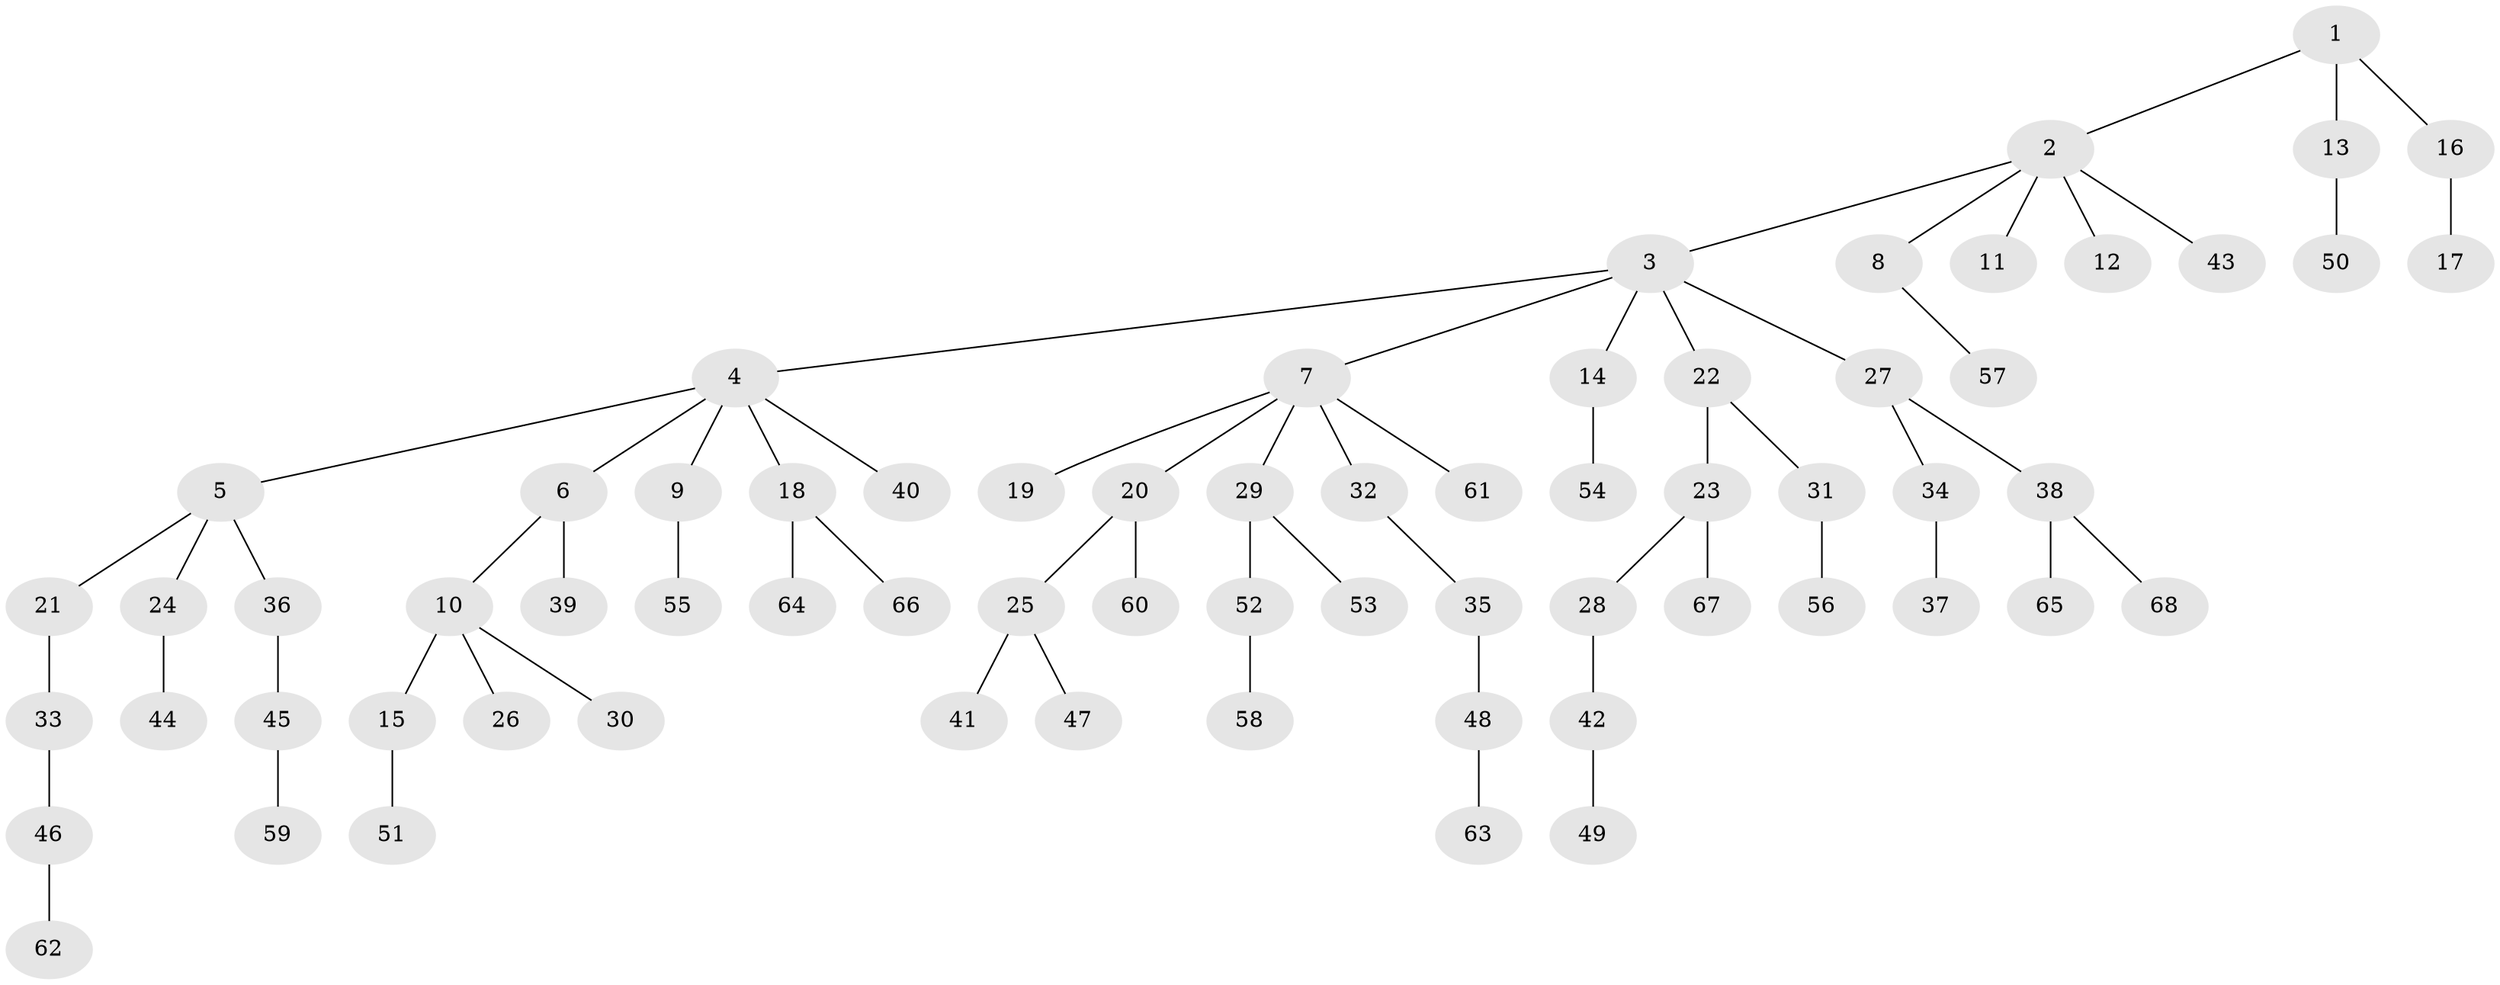 // Generated by graph-tools (version 1.1) at 2025/50/03/09/25 03:50:16]
// undirected, 68 vertices, 67 edges
graph export_dot {
graph [start="1"]
  node [color=gray90,style=filled];
  1;
  2;
  3;
  4;
  5;
  6;
  7;
  8;
  9;
  10;
  11;
  12;
  13;
  14;
  15;
  16;
  17;
  18;
  19;
  20;
  21;
  22;
  23;
  24;
  25;
  26;
  27;
  28;
  29;
  30;
  31;
  32;
  33;
  34;
  35;
  36;
  37;
  38;
  39;
  40;
  41;
  42;
  43;
  44;
  45;
  46;
  47;
  48;
  49;
  50;
  51;
  52;
  53;
  54;
  55;
  56;
  57;
  58;
  59;
  60;
  61;
  62;
  63;
  64;
  65;
  66;
  67;
  68;
  1 -- 2;
  1 -- 13;
  1 -- 16;
  2 -- 3;
  2 -- 8;
  2 -- 11;
  2 -- 12;
  2 -- 43;
  3 -- 4;
  3 -- 7;
  3 -- 14;
  3 -- 22;
  3 -- 27;
  4 -- 5;
  4 -- 6;
  4 -- 9;
  4 -- 18;
  4 -- 40;
  5 -- 21;
  5 -- 24;
  5 -- 36;
  6 -- 10;
  6 -- 39;
  7 -- 19;
  7 -- 20;
  7 -- 29;
  7 -- 32;
  7 -- 61;
  8 -- 57;
  9 -- 55;
  10 -- 15;
  10 -- 26;
  10 -- 30;
  13 -- 50;
  14 -- 54;
  15 -- 51;
  16 -- 17;
  18 -- 64;
  18 -- 66;
  20 -- 25;
  20 -- 60;
  21 -- 33;
  22 -- 23;
  22 -- 31;
  23 -- 28;
  23 -- 67;
  24 -- 44;
  25 -- 41;
  25 -- 47;
  27 -- 34;
  27 -- 38;
  28 -- 42;
  29 -- 52;
  29 -- 53;
  31 -- 56;
  32 -- 35;
  33 -- 46;
  34 -- 37;
  35 -- 48;
  36 -- 45;
  38 -- 65;
  38 -- 68;
  42 -- 49;
  45 -- 59;
  46 -- 62;
  48 -- 63;
  52 -- 58;
}
